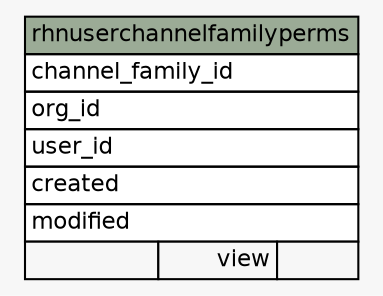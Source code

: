 // dot 2.26.0 on Linux 2.6.32-504.el6.x86_64
// SchemaSpy rev 590
digraph "rhnuserchannelfamilyperms" {
  graph [
    rankdir="RL"
    bgcolor="#f7f7f7"
    nodesep="0.18"
    ranksep="0.46"
    fontname="Helvetica"
    fontsize="11"
  ];
  node [
    fontname="Helvetica"
    fontsize="11"
    shape="plaintext"
  ];
  edge [
    arrowsize="0.8"
  ];
  "rhnuserchannelfamilyperms" [
    label=<
    <TABLE BORDER="0" CELLBORDER="1" CELLSPACING="0" BGCOLOR="#ffffff">
      <TR><TD COLSPAN="3" BGCOLOR="#9bab96" ALIGN="CENTER">rhnuserchannelfamilyperms</TD></TR>
      <TR><TD PORT="channel_family_id" COLSPAN="3" ALIGN="LEFT">channel_family_id</TD></TR>
      <TR><TD PORT="org_id" COLSPAN="3" ALIGN="LEFT">org_id</TD></TR>
      <TR><TD PORT="user_id" COLSPAN="3" ALIGN="LEFT">user_id</TD></TR>
      <TR><TD PORT="created" COLSPAN="3" ALIGN="LEFT">created</TD></TR>
      <TR><TD PORT="modified" COLSPAN="3" ALIGN="LEFT">modified</TD></TR>
      <TR><TD ALIGN="LEFT" BGCOLOR="#f7f7f7">  </TD><TD ALIGN="RIGHT" BGCOLOR="#f7f7f7">view</TD><TD ALIGN="RIGHT" BGCOLOR="#f7f7f7">  </TD></TR>
    </TABLE>>
    URL="tables/rhnuserchannelfamilyperms.html"
    tooltip="rhnuserchannelfamilyperms"
  ];
}
